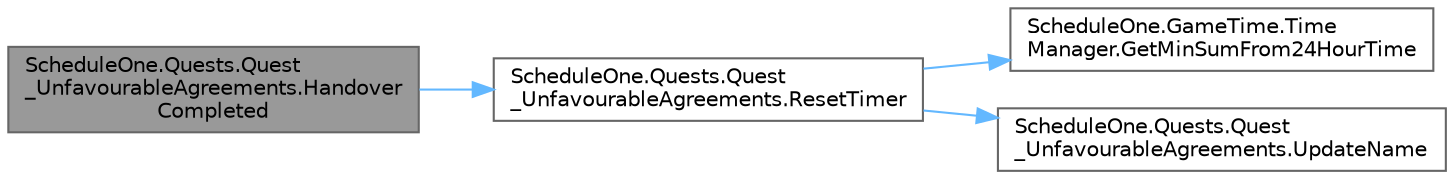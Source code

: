 digraph "ScheduleOne.Quests.Quest_UnfavourableAgreements.HandoverCompleted"
{
 // LATEX_PDF_SIZE
  bgcolor="transparent";
  edge [fontname=Helvetica,fontsize=10,labelfontname=Helvetica,labelfontsize=10];
  node [fontname=Helvetica,fontsize=10,shape=box,height=0.2,width=0.4];
  rankdir="LR";
  Node1 [id="Node000001",label="ScheduleOne.Quests.Quest\l_UnfavourableAgreements.Handover\lCompleted",height=0.2,width=0.4,color="gray40", fillcolor="grey60", style="filled", fontcolor="black",tooltip=" "];
  Node1 -> Node2 [id="edge1_Node000001_Node000002",color="steelblue1",style="solid",tooltip=" "];
  Node2 [id="Node000002",label="ScheduleOne.Quests.Quest\l_UnfavourableAgreements.ResetTimer",height=0.2,width=0.4,color="grey40", fillcolor="white", style="filled",URL="$class_schedule_one_1_1_quests_1_1_quest___unfavourable_agreements.html#abd83a5bc92d032b27d26e4afea455cab",tooltip=" "];
  Node2 -> Node3 [id="edge2_Node000002_Node000003",color="steelblue1",style="solid",tooltip=" "];
  Node3 [id="Node000003",label="ScheduleOne.GameTime.Time\lManager.GetMinSumFrom24HourTime",height=0.2,width=0.4,color="grey40", fillcolor="white", style="filled",URL="$class_schedule_one_1_1_game_time_1_1_time_manager.html#a49fb641341146bbc007d356add9645b5",tooltip=" "];
  Node2 -> Node4 [id="edge3_Node000002_Node000004",color="steelblue1",style="solid",tooltip=" "];
  Node4 [id="Node000004",label="ScheduleOne.Quests.Quest\l_UnfavourableAgreements.UpdateName",height=0.2,width=0.4,color="grey40", fillcolor="white", style="filled",URL="$class_schedule_one_1_1_quests_1_1_quest___unfavourable_agreements.html#aac2636a5071cb9ed7b153a76921e0bb8",tooltip=" "];
}
